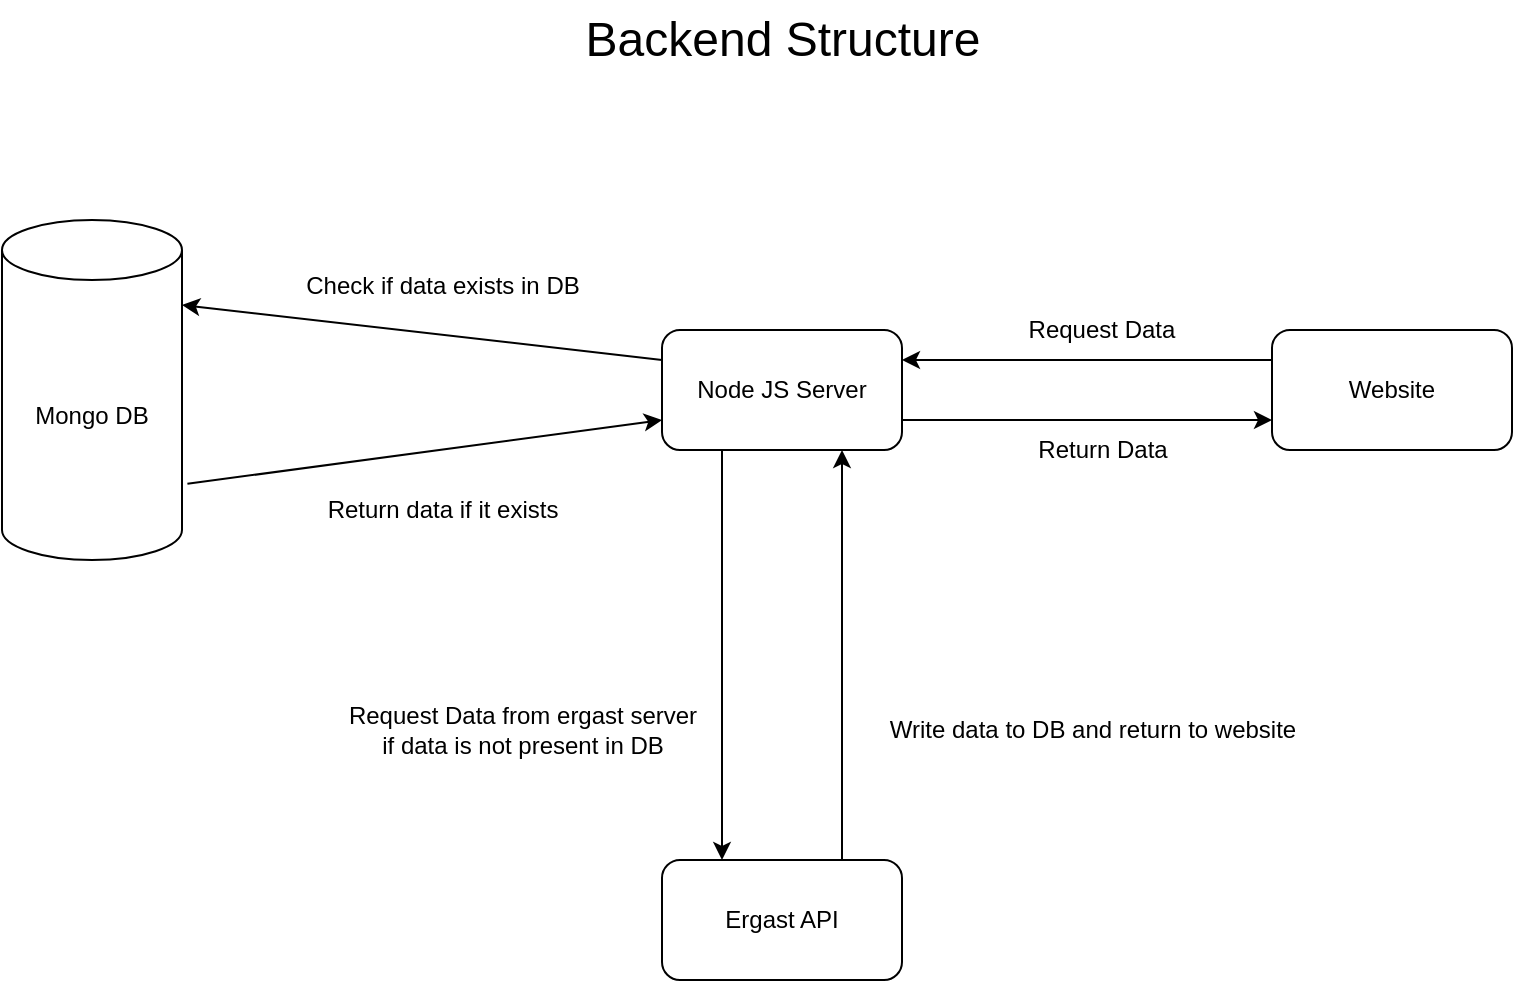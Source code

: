 <mxfile version="24.8.4">
  <diagram name="Page-1" id="pVZbfo8u7nvyNFJD3p_k">
    <mxGraphModel dx="1727" dy="503" grid="1" gridSize="10" guides="1" tooltips="1" connect="1" arrows="1" fold="1" page="1" pageScale="1" pageWidth="850" pageHeight="1100" math="0" shadow="0">
      <root>
        <mxCell id="0" />
        <mxCell id="1" parent="0" />
        <mxCell id="2tnwP77bM6gt75-0TUja-1" value="Website" style="rounded=1;whiteSpace=wrap;html=1;" vertex="1" parent="1">
          <mxGeometry x="595" y="285" width="120" height="60" as="geometry" />
        </mxCell>
        <mxCell id="2tnwP77bM6gt75-0TUja-15" style="edgeStyle=orthogonalEdgeStyle;rounded=0;orthogonalLoop=1;jettySize=auto;html=1;exitX=0.25;exitY=1;exitDx=0;exitDy=0;entryX=0.25;entryY=0;entryDx=0;entryDy=0;" edge="1" parent="1" source="2tnwP77bM6gt75-0TUja-2" target="2tnwP77bM6gt75-0TUja-14">
          <mxGeometry relative="1" as="geometry" />
        </mxCell>
        <mxCell id="2tnwP77bM6gt75-0TUja-2" value="Node JS Server" style="rounded=1;whiteSpace=wrap;html=1;" vertex="1" parent="1">
          <mxGeometry x="290" y="285" width="120" height="60" as="geometry" />
        </mxCell>
        <mxCell id="2tnwP77bM6gt75-0TUja-4" value="Mongo DB" style="shape=cylinder3;whiteSpace=wrap;html=1;boundedLbl=1;backgroundOutline=1;size=15;" vertex="1" parent="1">
          <mxGeometry x="-40" y="230" width="90" height="170" as="geometry" />
        </mxCell>
        <mxCell id="2tnwP77bM6gt75-0TUja-5" value="" style="endArrow=classic;html=1;rounded=0;exitX=0;exitY=0.25;exitDx=0;exitDy=0;entryX=1;entryY=0.25;entryDx=0;entryDy=0;" edge="1" parent="1" source="2tnwP77bM6gt75-0TUja-1" target="2tnwP77bM6gt75-0TUja-2">
          <mxGeometry width="50" height="50" relative="1" as="geometry">
            <mxPoint x="400" y="320" as="sourcePoint" />
            <mxPoint x="320" y="150" as="targetPoint" />
          </mxGeometry>
        </mxCell>
        <mxCell id="2tnwP77bM6gt75-0TUja-6" value="Request Data" style="text;html=1;align=center;verticalAlign=middle;whiteSpace=wrap;rounded=0;" vertex="1" parent="1">
          <mxGeometry x="460" y="270" width="100" height="30" as="geometry" />
        </mxCell>
        <mxCell id="2tnwP77bM6gt75-0TUja-7" value="" style="endArrow=classic;html=1;rounded=0;exitX=1;exitY=0.75;exitDx=0;exitDy=0;entryX=0;entryY=0.75;entryDx=0;entryDy=0;" edge="1" parent="1" source="2tnwP77bM6gt75-0TUja-2" target="2tnwP77bM6gt75-0TUja-1">
          <mxGeometry width="50" height="50" relative="1" as="geometry">
            <mxPoint x="660" y="310" as="sourcePoint" />
            <mxPoint x="420" y="310" as="targetPoint" />
          </mxGeometry>
        </mxCell>
        <mxCell id="2tnwP77bM6gt75-0TUja-8" value="" style="endArrow=classic;html=1;rounded=0;exitX=0;exitY=0.25;exitDx=0;exitDy=0;entryX=1;entryY=0;entryDx=0;entryDy=42.5;entryPerimeter=0;" edge="1" parent="1" source="2tnwP77bM6gt75-0TUja-2" target="2tnwP77bM6gt75-0TUja-4">
          <mxGeometry width="50" height="50" relative="1" as="geometry">
            <mxPoint x="330" y="300" as="sourcePoint" />
            <mxPoint x="90" y="300" as="targetPoint" />
          </mxGeometry>
        </mxCell>
        <mxCell id="2tnwP77bM6gt75-0TUja-9" value="Return Data" style="text;html=1;align=center;verticalAlign=middle;resizable=0;points=[];autosize=1;strokeColor=none;fillColor=none;" vertex="1" parent="1">
          <mxGeometry x="465" y="330" width="90" height="30" as="geometry" />
        </mxCell>
        <mxCell id="2tnwP77bM6gt75-0TUja-10" value="Check if data exists in DB" style="text;html=1;align=center;verticalAlign=middle;resizable=0;points=[];autosize=1;strokeColor=none;fillColor=none;" vertex="1" parent="1">
          <mxGeometry x="100" y="248" width="160" height="30" as="geometry" />
        </mxCell>
        <mxCell id="2tnwP77bM6gt75-0TUja-11" value="" style="endArrow=classic;html=1;rounded=0;exitX=1.03;exitY=0.776;exitDx=0;exitDy=0;entryX=0;entryY=0.75;entryDx=0;entryDy=0;exitPerimeter=0;" edge="1" parent="1" source="2tnwP77bM6gt75-0TUja-4" target="2tnwP77bM6gt75-0TUja-2">
          <mxGeometry width="50" height="50" relative="1" as="geometry">
            <mxPoint x="300" y="310" as="sourcePoint" />
            <mxPoint x="60" y="283" as="targetPoint" />
          </mxGeometry>
        </mxCell>
        <mxCell id="2tnwP77bM6gt75-0TUja-12" value="Return data if it exists" style="text;html=1;align=center;verticalAlign=middle;resizable=0;points=[];autosize=1;strokeColor=none;fillColor=none;" vertex="1" parent="1">
          <mxGeometry x="110" y="360" width="140" height="30" as="geometry" />
        </mxCell>
        <mxCell id="2tnwP77bM6gt75-0TUja-17" style="edgeStyle=orthogonalEdgeStyle;rounded=0;orthogonalLoop=1;jettySize=auto;html=1;exitX=0.75;exitY=0;exitDx=0;exitDy=0;entryX=0.75;entryY=1;entryDx=0;entryDy=0;" edge="1" parent="1" source="2tnwP77bM6gt75-0TUja-14" target="2tnwP77bM6gt75-0TUja-2">
          <mxGeometry relative="1" as="geometry" />
        </mxCell>
        <mxCell id="2tnwP77bM6gt75-0TUja-14" value="Ergast API" style="rounded=1;whiteSpace=wrap;html=1;" vertex="1" parent="1">
          <mxGeometry x="290" y="550" width="120" height="60" as="geometry" />
        </mxCell>
        <mxCell id="2tnwP77bM6gt75-0TUja-16" value="Request Data from ergast server &lt;br&gt;if data is not present in DB" style="text;html=1;align=center;verticalAlign=middle;resizable=0;points=[];autosize=1;strokeColor=none;fillColor=none;" vertex="1" parent="1">
          <mxGeometry x="120" y="465" width="200" height="40" as="geometry" />
        </mxCell>
        <mxCell id="2tnwP77bM6gt75-0TUja-18" value="Write data to DB and return to website" style="text;html=1;align=center;verticalAlign=middle;resizable=0;points=[];autosize=1;strokeColor=none;fillColor=none;" vertex="1" parent="1">
          <mxGeometry x="390" y="470" width="230" height="30" as="geometry" />
        </mxCell>
        <mxCell id="2tnwP77bM6gt75-0TUja-19" value="&lt;font style=&quot;font-size: 24px;&quot;&gt;Backend Structure&lt;/font&gt;" style="text;html=1;align=center;verticalAlign=middle;resizable=0;points=[];autosize=1;strokeColor=none;fillColor=none;" vertex="1" parent="1">
          <mxGeometry x="240" y="120" width="220" height="40" as="geometry" />
        </mxCell>
      </root>
    </mxGraphModel>
  </diagram>
</mxfile>
